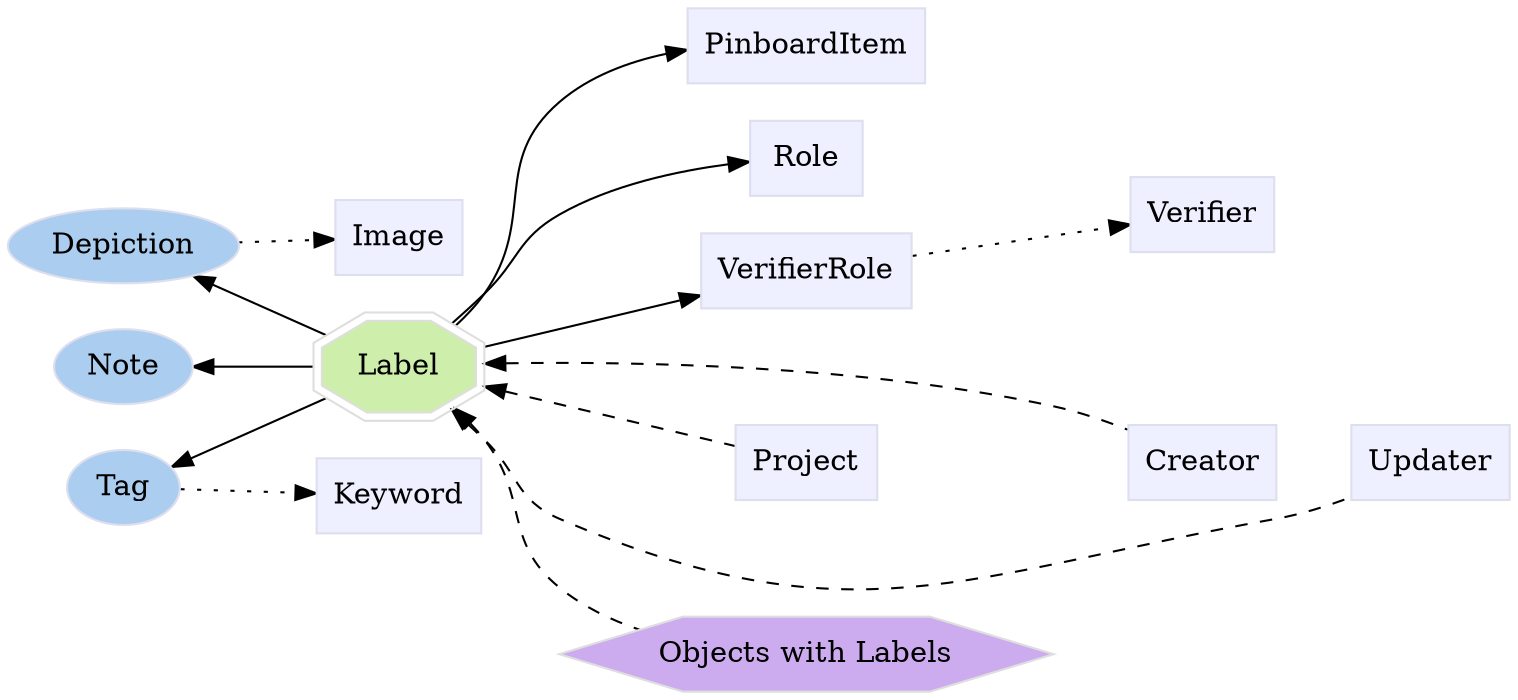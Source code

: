 digraph Label {
	graph [bb="0,0,613.74,328",
		label="",
		outputorder=edgesfirst,
		rankdir=LR
	];
	node [label="\N"];
	subgraph annotator_cluster {
		graph [rank=min];
		Depiction	[color="#dddeee",
			fillcolor="#abcdef",
			group=annotator,
			height=0.5,
			href="/develop/Data/models.html#depiction",
			label=Depiction,
			pos="45.496,212",
			shape=oval,
			style=filled,
			target=_top,
			width=1.2638];
		Tag	[color="#dddeee",
			fillcolor="#abcdef",
			group=annotator,
			height=0.5,
			href="/develop/Data/models.html#tag",
			label=Tag,
			pos="45.496,100",
			shape=oval,
			style=filled,
			target=_top,
			width=0.75];
		Note	[color="#dddeee",
			fillcolor="#abcdef",
			group=annotator,
			height=0.5,
			href="/develop/Data/models.html#note",
			label=Note,
			pos="45.496,156",
			shape=oval,
			style=filled,
			target=_top,
			width=0.77632];
	}
	subgraph core {
	}
	subgraph supporting {
		Label	[color="#dedede",
			fillcolor="#cdefab",
			group=target,
			height=0.61111,
			href="/develop/Data/models.html#label",
			label=Label,
			pos="164.06,156",
			shape=doubleoctagon,
			style=filled,
			target=_top,
			width=1.0296];
		Image	[color="#dddeee",
			fillcolor="#eeefff",
			group=supporting,
			height=0.5,
			href="/develop/Data/models.html#image",
			label=Image,
			pos="164.06,214",
			shape=box,
			style=filled,
			target=_top,
			width=0.75];
		Keyword	[color="#dddeee",
			fillcolor="#eeefff",
			group=supporting,
			height=0.5,
			href="/develop/Data/models.html#keyword",
			label=Keyword,
			pos="164.06,98",
			shape=box,
			style=filled,
			target=_top,
			width=0.93056];
		PinboardItem	[color="#dddeee",
			fillcolor="#eeefff",
			group=supporting,
			height=0.5,
			href="/develop/Data/models.html#pinboard-item",
			label=PinboardItem,
			pos="330.93,310",
			shape=box,
			style=filled,
			target=_top,
			width=1.2639];
		Role	[color="#dddeee",
			fillcolor="#eeefff",
			group=supporting,
			height=0.5,
			href="/develop/Data/models.html#role",
			label=Role,
			pos="330.93,256",
			shape=box,
			style=filled,
			target=_top,
			width=0.75];
		VerifierRole	[color="#dddeee",
			fillcolor="#eeefff",
			group=supporting,
			height=0.5,
			href="/develop/Data/models.html#verifier-role",
			label=VerifierRole,
			pos="330.93,202",
			shape=box,
			style=filled,
			target=_top,
			width=1.1528];
		Verifier	[color="#dddeee",
			fillcolor="#eeefff",
			group=supporting,
			height=0.5,
			href="/develop/Data/models.html#verifier",
			label=Verifier,
			pos="489.24,229",
			shape=box,
			style=filled,
			target=_top,
			width=0.79167];
		Creator	[color="#dddeee",
			fillcolor="#eeefff",
			group=supporting,
			height=0.5,
			href="/develop/Data/models.html#creator",
			label=Creator,
			pos="489.24,110",
			shape=box,
			style=filled,
			target=_top,
			width=0.79167];
		Project	[color="#dddeee",
			fillcolor="#eeefff",
			group=supporting,
			height=0.5,
			href="/develop/Data/models.html#project",
			label=Project,
			pos="330.93,110",
			shape=box,
			style=filled,
			target=_top,
			width=0.76389];
		Updater	[color="#dddeee",
			fillcolor="#eeefff",
			group=supporting,
			height=0.5,
			href="/develop/Data/models.html#updater",
			label=Updater,
			pos="583.74,110",
			shape=box,
			style=filled,
			target=_top,
			width=0.83333];
	}
	Depiction -> Image	[pos="e,136.83,213.55 91.228,212.77 102.9,212.97 115.35,213.18 126.54,213.37",
		style=dotted];
	Tag -> Keyword	[pos="e,130.31,98.562 72.654,99.551 86.64,99.311 104.21,99.01 120.14,98.736",
		style=dotted];
	Label -> Depiction	[pos="e,75.01,198.3 134.03,169.95 118.96,177.19 100.37,186.12 84.203,193.88"];
	Label -> Tag	[pos="e,67.875,110.27 133.91,142 116.61,133.68 94.685,123.15 77.125,114.72"];
	Label -> Note	[pos="e,73.53,156 126.89,156 113.16,156 97.508,156 83.683,156"];
	Label -> PinboardItem	[pos="e,285.12,305.51 188.52,173.13 193.13,177.29 197.62,181.99 201.12,187 227.22,224.36 203.7,252.02 237.12,283 247.62,292.73 261.42,\
298.98 275.17,302.98"];
	Label -> Role	[pos="e,303.84,252.54 186.9,173.84 191.71,178.02 196.69,182.56 201.12,187 218.49,204.4 216.46,215.68 237.12,229 254.18,240 275.83,246.63 \
293.93,250.57"];
	Label -> VerifierRole	[pos="e,289.2,190.64 201.24,166.09 224.17,172.49 254.16,180.86 279.42,187.91"];
	Label -> Creator	[dir=back,
		pos="s,201.34,157.06 211.35,157.15 263.84,157.42 351.63,154.7 424.74,137 436.85,134.07 449.6,129.06 460.47,124.15",
		style=dashed];
	Label -> Project	[dir=back,
		pos="s,201.24,145.91 210.99,143.18 240.73,134.89 278.41,124.37 303.3,117.43",
		style=dashed];
	Label -> Updater	[dir=back,
		pos="s,186.9,138.16 194.6,131.26 196.84,129.18 199.04,127.08 201.12,125 218.49,107.6 214.78,93.273 237.12,83 350.43,30.884 395.43,58.607 \
517.74,83 529.85,85.414 542.52,90.126 553.42,94.947",
		style=dashed];
	"Objects with Labels"	[color="#dedede",
		fillcolor="#cdabef",
		group=polymorphic,
		height=0.5,
		href="/develop/Data/models.html#objects with label",
		label="Objects with Labels",
		pos="330.93,18",
		shape=hexagon,
		style=filled,
		target=_top,
		width=2.6059];
	Label -> "Objects with Labels"	[dir=back,
		pos="s,188.19,138.63 195.41,131.65 197.45,129.5 199.38,127.27 201.12,125 223.62,95.658 209.51,74.592 237.12,50 246.54,41.611 258.27,35.398 \
270.18,30.804",
		style=dashed];
	Role -> Verifier	[pos="e,460.68,233.76 358.09,251.48 383.41,247.11 422.03,240.44 450.64,235.5",
		style=invis];
	VerifierRole -> Verifier	[pos="e,460.59,224.22 372.59,209.02 396.7,213.19 427.06,218.43 450.61,222.5",
		style=dotted];
	Creator -> Updater	[pos="e,553.58,110 517.75,110 525.77,110 534.7,110 543.32,110",
		style=invis];
	Project -> Creator	[pos="e,460.54,110 358.45,110 383.63,110 421.75,110 450.17,110",
		style=invis];
}

